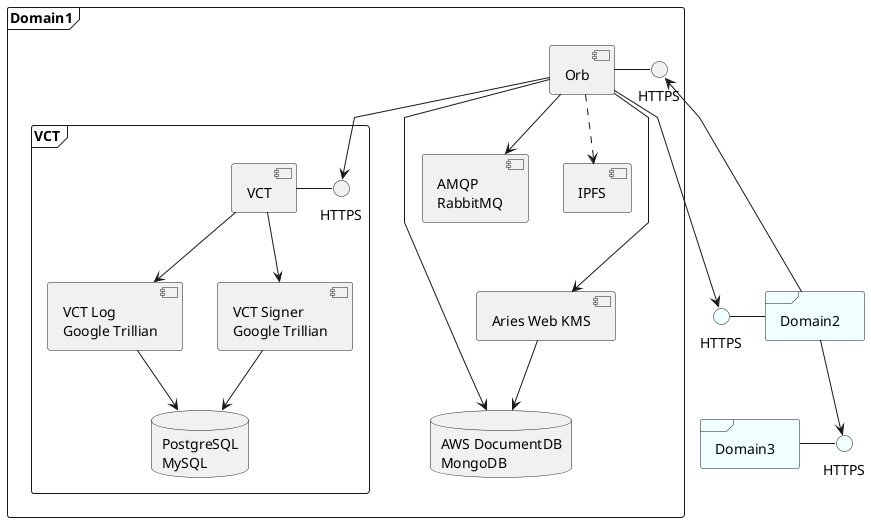 @startuml
'https://plantuml.com/component-diagram

skinparam linetype polyline

frame "Domain1" {
  database "AWS DocumentDB\nMongoDB" as orbdb

  component Orb as orb1

  orb1 --> orbdb

  interface "HTTPS" as rest1

  orb1 - rest1

  component "AMQP\nRabbitMQ" as amqp

  orb1 --> amqp

  component "IPFS" as ipfs

  component "Aries Web KMS" as kms

  kms --> orbdb

  orb1 ---> kms

  orb1 ..> ipfs

  frame "VCT" {
    component "VCT" as vct
    component "VCT Log\nGoogle Trillian" as vct_log

    component "VCT Signer\nGoogle Trillian" as vct_signer

    database "PostgreSQL\nMySQL" as vctdb

    interface "HTTPS" as vct_rest
    vct - vct_rest

    vct --> vct_log
    vct --> vct_signer
    vct_log --> vctdb
    vct_signer --> vctdb
  }

  orb1 --> vct_rest
}

frame "Domain2" as domain2 #Azure

interface "HTTPS" as rest2 #Azure

domain2 -left- rest2

frame Domain3 as domain3 #Azure

interface "HTTPS" as rest3 #Azure

domain3 -right- rest3

orb1 ---> rest2
domain2 --> rest1
domain2 --> rest3

@enduml